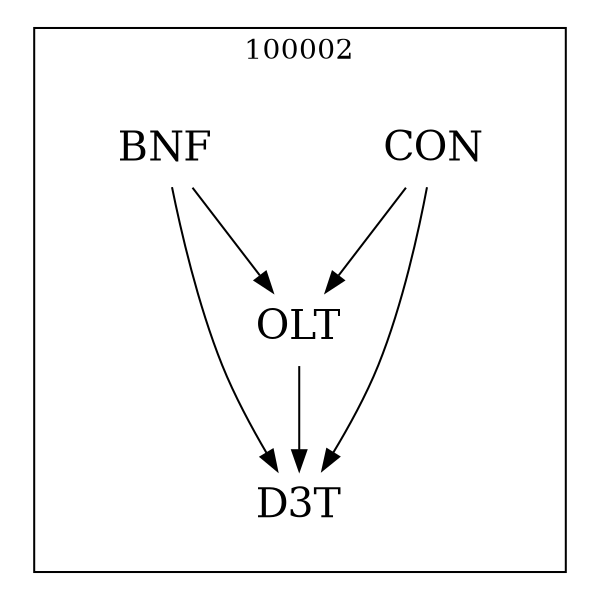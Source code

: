 strict digraph DAGS {
	size = "4,4!" ; ratio ="fill"; subgraph cluster_0{
			labeldoc = "t";
			label = "100002";node	[label= CON, shape = plaintext, fontsize=20] CON;node	[label= BNF, shape = plaintext, fontsize=20] BNF;node	[label= D3T, shape = plaintext, fontsize=20] D3T;node	[label= OLT, shape = plaintext, fontsize=20] OLT;
CON->D3T;
CON->OLT;
BNF->D3T;
BNF->OLT;
OLT->D3T;
	}}